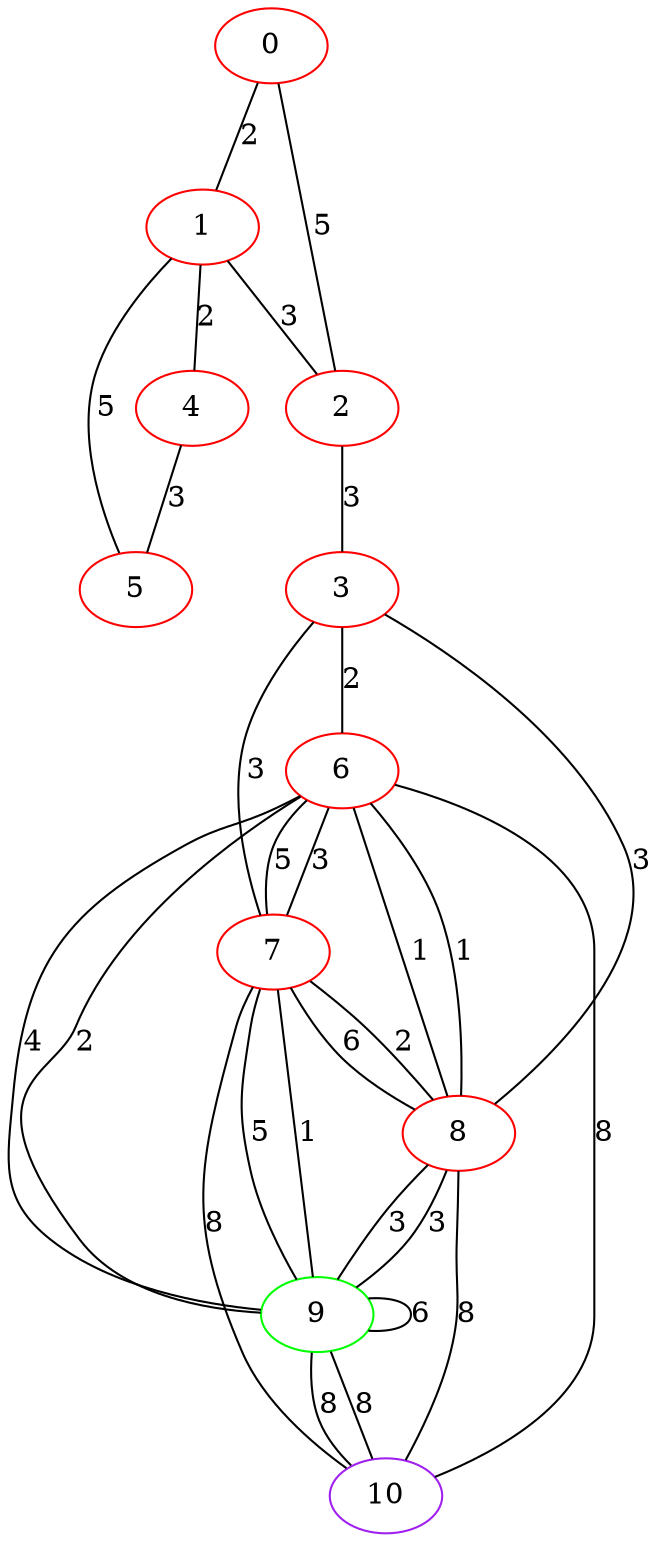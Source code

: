 graph "" {
0 [color=red, weight=1];
1 [color=red, weight=1];
2 [color=red, weight=1];
3 [color=red, weight=1];
4 [color=red, weight=1];
5 [color=red, weight=1];
6 [color=red, weight=1];
7 [color=red, weight=1];
8 [color=red, weight=1];
9 [color=green, weight=2];
10 [color=purple, weight=4];
0 -- 1  [key=0, label=2];
0 -- 2  [key=0, label=5];
1 -- 2  [key=0, label=3];
1 -- 4  [key=0, label=2];
1 -- 5  [key=0, label=5];
2 -- 3  [key=0, label=3];
3 -- 8  [key=0, label=3];
3 -- 6  [key=0, label=2];
3 -- 7  [key=0, label=3];
4 -- 5  [key=0, label=3];
6 -- 8  [key=0, label=1];
6 -- 8  [key=1, label=1];
6 -- 9  [key=0, label=2];
6 -- 9  [key=1, label=4];
6 -- 10  [key=0, label=8];
6 -- 7  [key=0, label=3];
6 -- 7  [key=1, label=5];
7 -- 8  [key=0, label=2];
7 -- 8  [key=1, label=6];
7 -- 9  [key=0, label=5];
7 -- 9  [key=1, label=1];
7 -- 10  [key=0, label=8];
8 -- 9  [key=0, label=3];
8 -- 9  [key=1, label=3];
8 -- 10  [key=0, label=8];
9 -- 9  [key=0, label=6];
9 -- 10  [key=0, label=8];
9 -- 10  [key=1, label=8];
}
